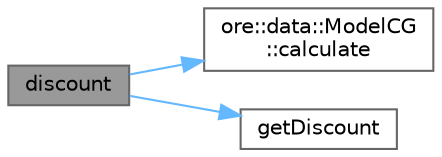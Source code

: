 digraph "discount"
{
 // INTERACTIVE_SVG=YES
 // LATEX_PDF_SIZE
  bgcolor="transparent";
  edge [fontname=Helvetica,fontsize=10,labelfontname=Helvetica,labelfontsize=10];
  node [fontname=Helvetica,fontsize=10,shape=box,height=0.2,width=0.4];
  rankdir="LR";
  Node1 [label="discount",height=0.2,width=0.4,color="gray40", fillcolor="grey60", style="filled", fontcolor="black",tooltip=" "];
  Node1 -> Node2 [color="steelblue1",style="solid"];
  Node2 [label="ore::data::ModelCG\l::calculate",height=0.2,width=0.4,color="grey40", fillcolor="white", style="filled",URL="$classore_1_1data_1_1_model_c_g.html#a61eb1a24e5329ccc296715a40dc3a19a",tooltip=" "];
  Node1 -> Node3 [color="steelblue1",style="solid"];
  Node3 [label="getDiscount",height=0.2,width=0.4,color="grey40", fillcolor="white", style="filled",URL="$classore_1_1data_1_1_model_c_g_impl.html#aa29b27c75be4f73c7f65a57c0056f510",tooltip=" "];
}
